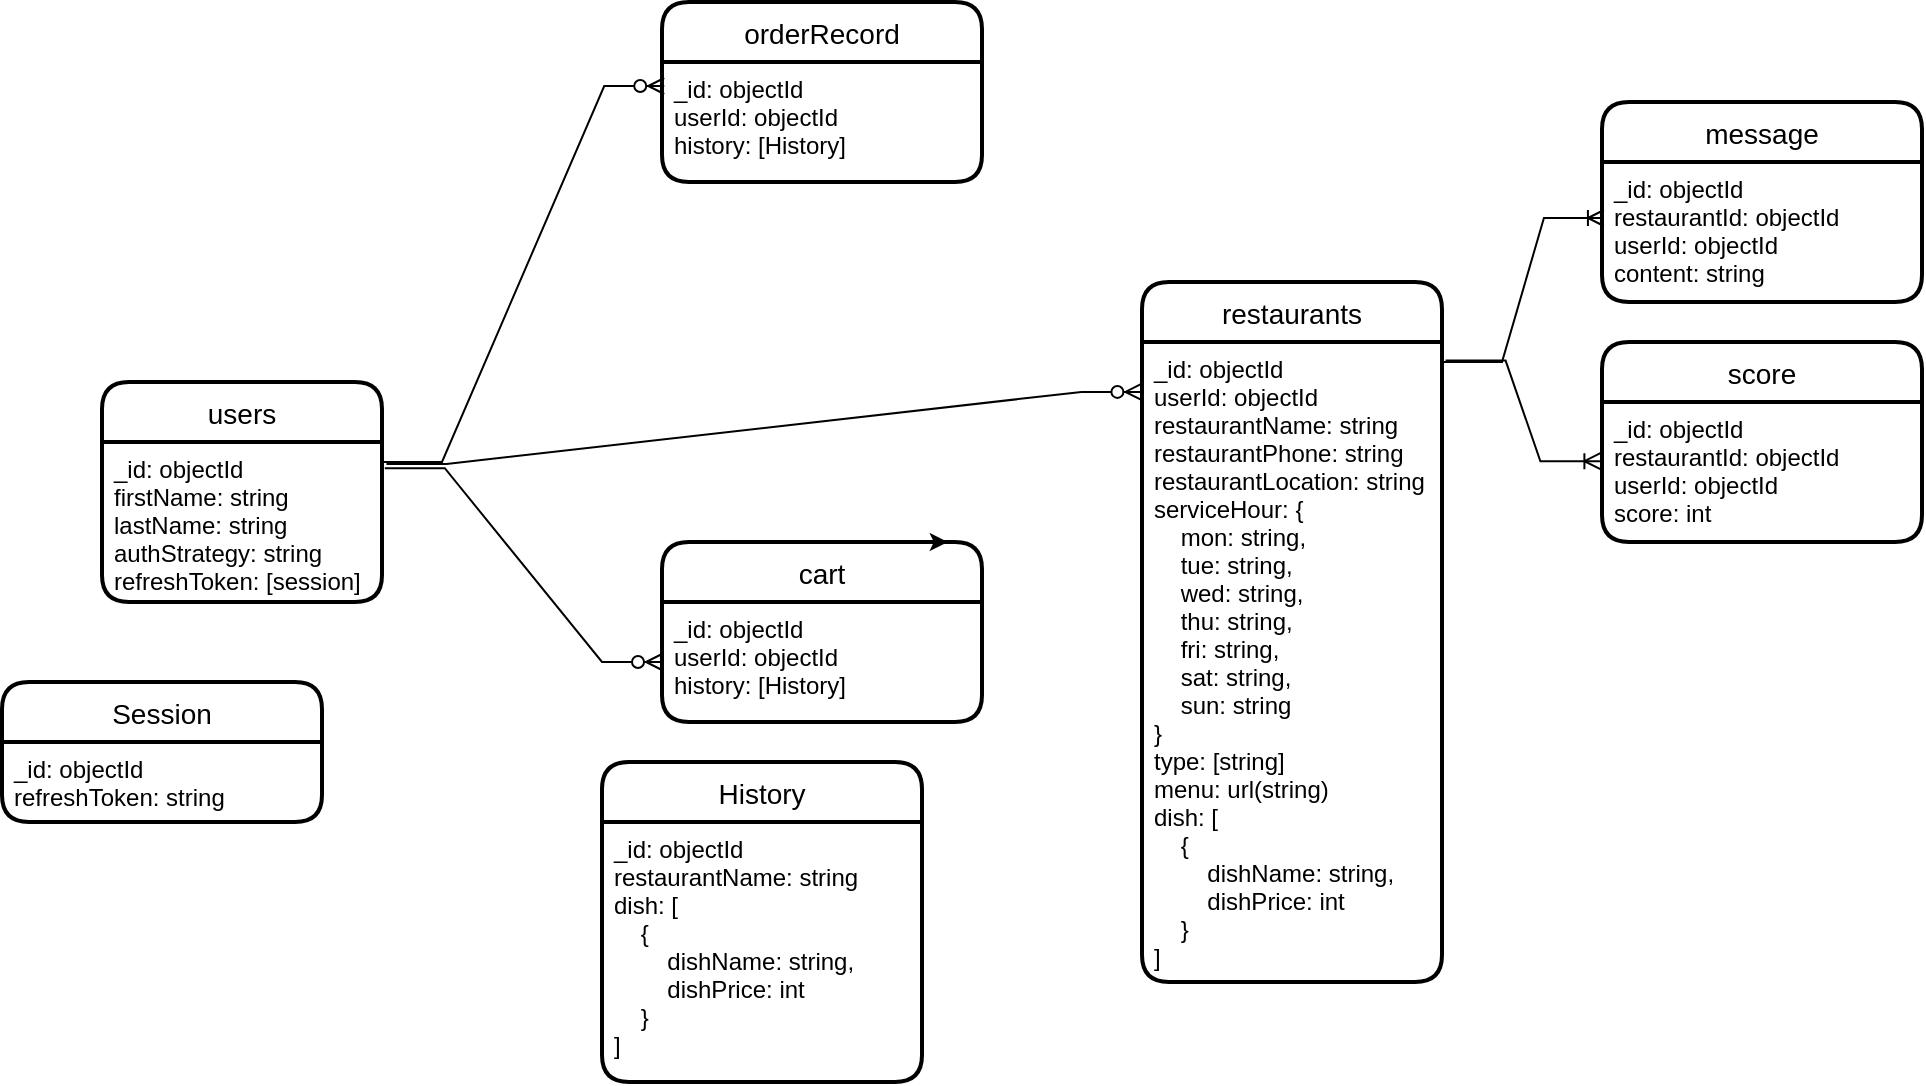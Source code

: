 <mxfile version="16.5.2" type="device"><diagram id="dbEECWK5FywlpqQX0mbn" name="Page-1"><mxGraphModel dx="1455" dy="2418" grid="1" gridSize="10" guides="1" tooltips="1" connect="1" arrows="1" fold="1" page="1" pageScale="1" pageWidth="1200" pageHeight="1600" math="0" shadow="0"><root><mxCell id="0"/><mxCell id="1" parent="0"/><mxCell id="kOJAAxpYh9VXC30OUcNO-1" value="users" style="swimlane;childLayout=stackLayout;horizontal=1;startSize=30;horizontalStack=0;rounded=1;fontSize=14;fontStyle=0;strokeWidth=2;resizeParent=0;resizeLast=1;shadow=0;dashed=0;align=center;" parent="1" vertex="1"><mxGeometry x="100" y="140" width="140" height="110" as="geometry"><mxRectangle x="170" y="130" width="100" height="30" as="alternateBounds"/></mxGeometry></mxCell><mxCell id="kOJAAxpYh9VXC30OUcNO-2" value="_id: objectId&#10;firstName: string&#10;lastName: string&#10;authStrategy: string&#10;refreshToken: [session]&#10;" style="align=left;strokeColor=none;fillColor=none;spacingLeft=4;fontSize=12;verticalAlign=top;resizable=0;rotatable=0;part=1;" parent="kOJAAxpYh9VXC30OUcNO-1" vertex="1"><mxGeometry y="30" width="140" height="80" as="geometry"/></mxCell><mxCell id="kOJAAxpYh9VXC30OUcNO-21" value="restaurants" style="swimlane;childLayout=stackLayout;horizontal=1;startSize=30;horizontalStack=0;rounded=1;fontSize=14;fontStyle=0;strokeWidth=2;resizeParent=0;resizeLast=1;shadow=0;dashed=0;align=center;" parent="1" vertex="1"><mxGeometry x="620" y="90" width="150" height="350" as="geometry"/></mxCell><mxCell id="kOJAAxpYh9VXC30OUcNO-22" value="_id: objectId&#10;userId: objectId&#10;restaurantName: string&#10;restaurantPhone: string&#10;restaurantLocation: string&#10;serviceHour: {&#10;    mon: string,&#10;    tue: string,&#10;    wed: string,&#10;    thu: string,&#10;    fri: string,&#10;    sat: string,&#10;    sun: string&#10;}&#10;type: [string]&#10;menu: url(string)&#10;dish: [&#10;    {&#10;        dishName: string,&#10;        dishPrice: int&#10;    }&#10;]" style="align=left;strokeColor=none;fillColor=none;spacingLeft=4;fontSize=12;verticalAlign=top;resizable=0;rotatable=0;part=1;" parent="kOJAAxpYh9VXC30OUcNO-21" vertex="1"><mxGeometry y="30" width="150" height="320" as="geometry"/></mxCell><mxCell id="kOJAAxpYh9VXC30OUcNO-27" value="" style="edgeStyle=entityRelationEdgeStyle;fontSize=12;html=1;endArrow=ERzeroToMany;endFill=1;rounded=0;exitX=1.016;exitY=0.138;exitDx=0;exitDy=0;exitPerimeter=0;entryX=-0.002;entryY=0.078;entryDx=0;entryDy=0;entryPerimeter=0;" parent="1" source="kOJAAxpYh9VXC30OUcNO-2" target="kOJAAxpYh9VXC30OUcNO-22" edge="1"><mxGeometry width="100" height="100" relative="1" as="geometry"><mxPoint x="340" y="340" as="sourcePoint"/><mxPoint x="350" y="150" as="targetPoint"/></mxGeometry></mxCell><mxCell id="kOJAAxpYh9VXC30OUcNO-28" value="cart" style="swimlane;childLayout=stackLayout;horizontal=1;startSize=30;horizontalStack=0;rounded=1;fontSize=14;fontStyle=0;strokeWidth=2;resizeParent=0;resizeLast=1;shadow=0;dashed=0;align=center;" parent="1" vertex="1"><mxGeometry x="380" y="220" width="160" height="90" as="geometry"><mxRectangle x="380" y="220" width="60" height="30" as="alternateBounds"/></mxGeometry></mxCell><mxCell id="kOJAAxpYh9VXC30OUcNO-33" value="" style="edgeStyle=entityRelationEdgeStyle;fontSize=12;html=1;endArrow=ERzeroToMany;endFill=1;rounded=0;exitX=1.01;exitY=0.164;exitDx=0;exitDy=0;exitPerimeter=0;" parent="kOJAAxpYh9VXC30OUcNO-28" source="kOJAAxpYh9VXC30OUcNO-2" edge="1"><mxGeometry width="100" height="100" relative="1" as="geometry"><mxPoint x="70" y="-100" as="sourcePoint"/><mxPoint y="60" as="targetPoint"/></mxGeometry></mxCell><mxCell id="kOJAAxpYh9VXC30OUcNO-29" value="_id: objectId&#10;userId: objectId&#10;history: [History]" style="align=left;strokeColor=none;fillColor=none;spacingLeft=4;fontSize=12;verticalAlign=top;resizable=0;rotatable=0;part=1;" parent="kOJAAxpYh9VXC30OUcNO-28" vertex="1"><mxGeometry y="30" width="160" height="60" as="geometry"/></mxCell><mxCell id="kOJAAxpYh9VXC30OUcNO-35" style="edgeStyle=orthogonalEdgeStyle;rounded=0;orthogonalLoop=1;jettySize=auto;html=1;exitX=0.75;exitY=0;exitDx=0;exitDy=0;entryX=0.893;entryY=-0.001;entryDx=0;entryDy=0;entryPerimeter=0;" parent="1" source="kOJAAxpYh9VXC30OUcNO-28" target="kOJAAxpYh9VXC30OUcNO-28" edge="1"><mxGeometry relative="1" as="geometry"/></mxCell><mxCell id="kOJAAxpYh9VXC30OUcNO-37" value="orderRecord" style="swimlane;childLayout=stackLayout;horizontal=1;startSize=30;horizontalStack=0;rounded=1;fontSize=14;fontStyle=0;strokeWidth=2;resizeParent=0;resizeLast=1;shadow=0;dashed=0;align=center;" parent="1" vertex="1"><mxGeometry x="380" y="-50" width="160" height="90" as="geometry"/></mxCell><mxCell id="kOJAAxpYh9VXC30OUcNO-38" value="_id: objectId&#10;userId: objectId&#10;history: [History]&#10;&#10;" style="align=left;strokeColor=none;fillColor=none;spacingLeft=4;fontSize=12;verticalAlign=top;resizable=0;rotatable=0;part=1;" parent="kOJAAxpYh9VXC30OUcNO-37" vertex="1"><mxGeometry y="30" width="160" height="60" as="geometry"/></mxCell><mxCell id="kOJAAxpYh9VXC30OUcNO-39" value="" style="edgeStyle=entityRelationEdgeStyle;fontSize=12;html=1;endArrow=ERzeroToMany;endFill=1;rounded=0;entryX=0.007;entryY=0.2;entryDx=0;entryDy=0;entryPerimeter=0;" parent="1" target="kOJAAxpYh9VXC30OUcNO-38" edge="1"><mxGeometry width="100" height="100" relative="1" as="geometry"><mxPoint x="240" y="180" as="sourcePoint"/><mxPoint x="520" y="90" as="targetPoint"/></mxGeometry></mxCell><mxCell id="ax7k94xVdLBEi7Pi8dVa-6" value="Session" style="swimlane;childLayout=stackLayout;horizontal=1;startSize=30;horizontalStack=0;rounded=1;fontSize=14;fontStyle=0;strokeWidth=2;resizeParent=0;resizeLast=1;shadow=0;dashed=0;align=center;" vertex="1" parent="1"><mxGeometry x="50" y="290" width="160" height="70" as="geometry"/></mxCell><mxCell id="ax7k94xVdLBEi7Pi8dVa-7" value="_id: objectId&#10;refreshToken: string" style="align=left;strokeColor=none;fillColor=none;spacingLeft=4;fontSize=12;verticalAlign=top;resizable=0;rotatable=0;part=1;" vertex="1" parent="ax7k94xVdLBEi7Pi8dVa-6"><mxGeometry y="30" width="160" height="40" as="geometry"/></mxCell><mxCell id="ax7k94xVdLBEi7Pi8dVa-8" value="score" style="swimlane;childLayout=stackLayout;horizontal=1;startSize=30;horizontalStack=0;rounded=1;fontSize=14;fontStyle=0;strokeWidth=2;resizeParent=0;resizeLast=1;shadow=0;dashed=0;align=center;" vertex="1" parent="1"><mxGeometry x="850" y="120" width="160" height="100" as="geometry"/></mxCell><mxCell id="ax7k94xVdLBEi7Pi8dVa-9" value="_id: objectId&#10;restaurantId: objectId&#10;userId: objectId&#10;score: int" style="align=left;strokeColor=none;fillColor=none;spacingLeft=4;fontSize=12;verticalAlign=top;resizable=0;rotatable=0;part=1;" vertex="1" parent="ax7k94xVdLBEi7Pi8dVa-8"><mxGeometry y="30" width="160" height="70" as="geometry"/></mxCell><mxCell id="ax7k94xVdLBEi7Pi8dVa-15" value="" style="edgeStyle=entityRelationEdgeStyle;fontSize=12;html=1;endArrow=ERoneToMany;rounded=0;entryX=0.006;entryY=0.4;entryDx=0;entryDy=0;entryPerimeter=0;" edge="1" parent="ax7k94xVdLBEi7Pi8dVa-8" target="ax7k94xVdLBEi7Pi8dVa-14"><mxGeometry width="100" height="100" relative="1" as="geometry"><mxPoint x="-80" y="10" as="sourcePoint"/><mxPoint x="9.2" y="69.61" as="targetPoint"/></mxGeometry></mxCell><mxCell id="ax7k94xVdLBEi7Pi8dVa-10" value="" style="edgeStyle=entityRelationEdgeStyle;fontSize=12;html=1;endArrow=ERoneToMany;rounded=0;exitX=1.012;exitY=0.029;exitDx=0;exitDy=0;exitPerimeter=0;entryX=-0.005;entryY=0.423;entryDx=0;entryDy=0;entryPerimeter=0;" edge="1" parent="1" source="kOJAAxpYh9VXC30OUcNO-22" target="ax7k94xVdLBEi7Pi8dVa-9"><mxGeometry width="100" height="100" relative="1" as="geometry"><mxPoint x="760" y="300" as="sourcePoint"/><mxPoint x="860" y="200" as="targetPoint"/></mxGeometry></mxCell><mxCell id="ax7k94xVdLBEi7Pi8dVa-11" value="History" style="swimlane;childLayout=stackLayout;horizontal=1;startSize=30;horizontalStack=0;rounded=1;fontSize=14;fontStyle=0;strokeWidth=2;resizeParent=0;resizeLast=1;shadow=0;dashed=0;align=center;" vertex="1" parent="1"><mxGeometry x="350" y="330" width="160" height="160" as="geometry"/></mxCell><mxCell id="ax7k94xVdLBEi7Pi8dVa-12" value="_id: objectId&#10;restaurantName: string&#10;dish: [&#10;    {&#10;        dishName: string,&#10;        dishPrice: int&#10;    }&#10;]" style="align=left;strokeColor=none;fillColor=none;spacingLeft=4;fontSize=12;verticalAlign=top;resizable=0;rotatable=0;part=1;" vertex="1" parent="ax7k94xVdLBEi7Pi8dVa-11"><mxGeometry y="30" width="160" height="130" as="geometry"/></mxCell><mxCell id="ax7k94xVdLBEi7Pi8dVa-13" value="message" style="swimlane;childLayout=stackLayout;horizontal=1;startSize=30;horizontalStack=0;rounded=1;fontSize=14;fontStyle=0;strokeWidth=2;resizeParent=0;resizeLast=1;shadow=0;dashed=0;align=center;" vertex="1" parent="1"><mxGeometry x="850" width="160" height="100" as="geometry"/></mxCell><mxCell id="ax7k94xVdLBEi7Pi8dVa-14" value="_id: objectId&#10;restaurantId: objectId&#10;userId: objectId&#10;content: string" style="align=left;strokeColor=none;fillColor=none;spacingLeft=4;fontSize=12;verticalAlign=top;resizable=0;rotatable=0;part=1;" vertex="1" parent="ax7k94xVdLBEi7Pi8dVa-13"><mxGeometry y="30" width="160" height="70" as="geometry"/></mxCell></root></mxGraphModel></diagram></mxfile>